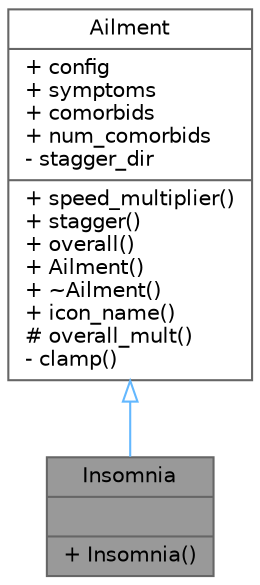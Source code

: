 digraph "Insomnia"
{
 // LATEX_PDF_SIZE
  bgcolor="transparent";
  edge [fontname=Helvetica,fontsize=10,labelfontname=Helvetica,labelfontsize=10];
  node [fontname=Helvetica,fontsize=10,shape=box,height=0.2,width=0.4];
  Node1 [shape=record,label="{Insomnia\n||+ Insomnia()\l}",height=0.2,width=0.4,color="gray40", fillcolor="grey60", style="filled", fontcolor="black",tooltip=" "];
  Node2 -> Node1 [dir="back",color="steelblue1",style="solid",arrowtail="onormal"];
  Node2 [shape=record,label="{Ailment\n|+ config\l+ symptoms\l+ comorbids\l+ num_comorbids\l- stagger_dir\l|+ speed_multiplier()\l+ stagger()\l+ overall()\l+ Ailment()\l+ ~Ailment()\l+ icon_name()\l# overall_mult()\l- clamp()\l}",height=0.2,width=0.4,color="gray40", fillcolor="white", style="filled",URL="$db/d42/struct_ailment.html",tooltip=" "];
}
